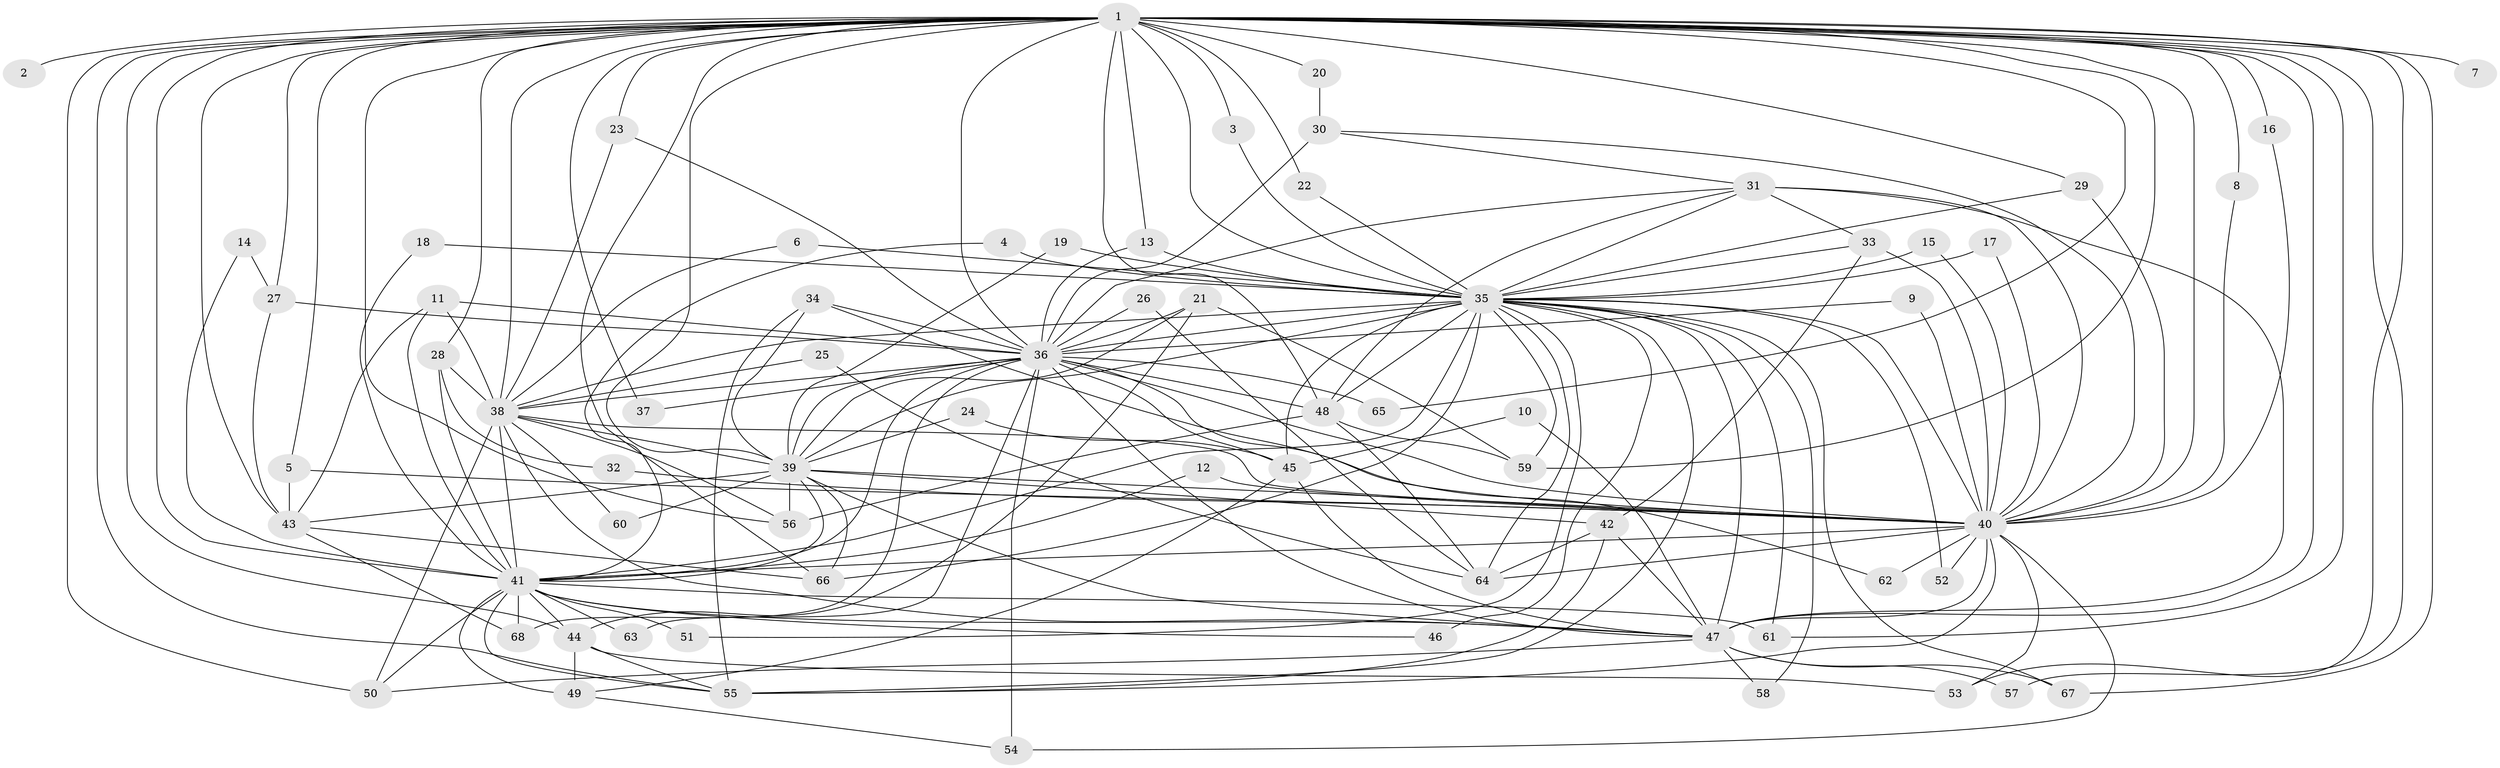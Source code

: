 // original degree distribution, {20: 0.014925373134328358, 28: 0.007462686567164179, 18: 0.014925373134328358, 26: 0.007462686567164179, 13: 0.007462686567164179, 33: 0.007462686567164179, 35: 0.014925373134328358, 2: 0.582089552238806, 5: 0.05970149253731343, 7: 0.029850746268656716, 3: 0.14925373134328357, 4: 0.1044776119402985}
// Generated by graph-tools (version 1.1) at 2025/25/03/09/25 03:25:48]
// undirected, 68 vertices, 185 edges
graph export_dot {
graph [start="1"]
  node [color=gray90,style=filled];
  1;
  2;
  3;
  4;
  5;
  6;
  7;
  8;
  9;
  10;
  11;
  12;
  13;
  14;
  15;
  16;
  17;
  18;
  19;
  20;
  21;
  22;
  23;
  24;
  25;
  26;
  27;
  28;
  29;
  30;
  31;
  32;
  33;
  34;
  35;
  36;
  37;
  38;
  39;
  40;
  41;
  42;
  43;
  44;
  45;
  46;
  47;
  48;
  49;
  50;
  51;
  52;
  53;
  54;
  55;
  56;
  57;
  58;
  59;
  60;
  61;
  62;
  63;
  64;
  65;
  66;
  67;
  68;
  1 -- 2 [weight=1.0];
  1 -- 3 [weight=1.0];
  1 -- 5 [weight=1.0];
  1 -- 7 [weight=2.0];
  1 -- 8 [weight=1.0];
  1 -- 13 [weight=1.0];
  1 -- 16 [weight=1.0];
  1 -- 20 [weight=1.0];
  1 -- 22 [weight=1.0];
  1 -- 23 [weight=2.0];
  1 -- 27 [weight=1.0];
  1 -- 28 [weight=2.0];
  1 -- 29 [weight=2.0];
  1 -- 35 [weight=4.0];
  1 -- 36 [weight=3.0];
  1 -- 37 [weight=1.0];
  1 -- 38 [weight=3.0];
  1 -- 39 [weight=3.0];
  1 -- 40 [weight=4.0];
  1 -- 41 [weight=3.0];
  1 -- 43 [weight=1.0];
  1 -- 44 [weight=1.0];
  1 -- 47 [weight=3.0];
  1 -- 48 [weight=1.0];
  1 -- 50 [weight=1.0];
  1 -- 53 [weight=1.0];
  1 -- 55 [weight=1.0];
  1 -- 56 [weight=1.0];
  1 -- 57 [weight=1.0];
  1 -- 59 [weight=1.0];
  1 -- 61 [weight=1.0];
  1 -- 65 [weight=1.0];
  1 -- 66 [weight=1.0];
  1 -- 67 [weight=1.0];
  3 -- 35 [weight=1.0];
  4 -- 35 [weight=1.0];
  4 -- 41 [weight=1.0];
  5 -- 40 [weight=1.0];
  5 -- 43 [weight=1.0];
  6 -- 35 [weight=1.0];
  6 -- 38 [weight=1.0];
  8 -- 40 [weight=1.0];
  9 -- 36 [weight=1.0];
  9 -- 40 [weight=1.0];
  10 -- 45 [weight=1.0];
  10 -- 47 [weight=1.0];
  11 -- 36 [weight=1.0];
  11 -- 38 [weight=1.0];
  11 -- 41 [weight=1.0];
  11 -- 43 [weight=1.0];
  12 -- 40 [weight=1.0];
  12 -- 41 [weight=1.0];
  13 -- 35 [weight=1.0];
  13 -- 36 [weight=1.0];
  14 -- 27 [weight=1.0];
  14 -- 41 [weight=1.0];
  15 -- 35 [weight=1.0];
  15 -- 40 [weight=1.0];
  16 -- 40 [weight=1.0];
  17 -- 35 [weight=1.0];
  17 -- 40 [weight=1.0];
  18 -- 35 [weight=1.0];
  18 -- 41 [weight=1.0];
  19 -- 35 [weight=1.0];
  19 -- 39 [weight=1.0];
  20 -- 30 [weight=1.0];
  21 -- 36 [weight=1.0];
  21 -- 39 [weight=1.0];
  21 -- 44 [weight=1.0];
  21 -- 59 [weight=1.0];
  22 -- 35 [weight=1.0];
  23 -- 36 [weight=1.0];
  23 -- 38 [weight=1.0];
  24 -- 39 [weight=1.0];
  24 -- 45 [weight=1.0];
  25 -- 38 [weight=1.0];
  25 -- 64 [weight=1.0];
  26 -- 36 [weight=1.0];
  26 -- 64 [weight=1.0];
  27 -- 36 [weight=2.0];
  27 -- 43 [weight=1.0];
  28 -- 32 [weight=1.0];
  28 -- 38 [weight=1.0];
  28 -- 41 [weight=1.0];
  29 -- 35 [weight=1.0];
  29 -- 40 [weight=1.0];
  30 -- 31 [weight=1.0];
  30 -- 36 [weight=2.0];
  30 -- 40 [weight=1.0];
  31 -- 33 [weight=1.0];
  31 -- 35 [weight=1.0];
  31 -- 36 [weight=1.0];
  31 -- 40 [weight=2.0];
  31 -- 47 [weight=1.0];
  31 -- 48 [weight=1.0];
  32 -- 40 [weight=1.0];
  33 -- 35 [weight=1.0];
  33 -- 40 [weight=2.0];
  33 -- 42 [weight=1.0];
  34 -- 36 [weight=1.0];
  34 -- 39 [weight=1.0];
  34 -- 40 [weight=1.0];
  34 -- 55 [weight=1.0];
  35 -- 36 [weight=2.0];
  35 -- 38 [weight=1.0];
  35 -- 39 [weight=1.0];
  35 -- 40 [weight=1.0];
  35 -- 41 [weight=1.0];
  35 -- 45 [weight=1.0];
  35 -- 46 [weight=1.0];
  35 -- 47 [weight=2.0];
  35 -- 48 [weight=1.0];
  35 -- 51 [weight=1.0];
  35 -- 52 [weight=1.0];
  35 -- 55 [weight=1.0];
  35 -- 58 [weight=1.0];
  35 -- 59 [weight=2.0];
  35 -- 61 [weight=1.0];
  35 -- 64 [weight=1.0];
  35 -- 66 [weight=1.0];
  35 -- 67 [weight=1.0];
  36 -- 37 [weight=1.0];
  36 -- 38 [weight=1.0];
  36 -- 39 [weight=1.0];
  36 -- 40 [weight=2.0];
  36 -- 41 [weight=1.0];
  36 -- 45 [weight=1.0];
  36 -- 47 [weight=1.0];
  36 -- 48 [weight=1.0];
  36 -- 54 [weight=2.0];
  36 -- 62 [weight=1.0];
  36 -- 63 [weight=1.0];
  36 -- 65 [weight=1.0];
  36 -- 68 [weight=1.0];
  38 -- 39 [weight=2.0];
  38 -- 40 [weight=1.0];
  38 -- 41 [weight=2.0];
  38 -- 47 [weight=1.0];
  38 -- 50 [weight=1.0];
  38 -- 56 [weight=1.0];
  38 -- 60 [weight=1.0];
  39 -- 40 [weight=1.0];
  39 -- 41 [weight=1.0];
  39 -- 42 [weight=1.0];
  39 -- 43 [weight=1.0];
  39 -- 47 [weight=2.0];
  39 -- 56 [weight=1.0];
  39 -- 60 [weight=1.0];
  39 -- 66 [weight=1.0];
  40 -- 41 [weight=2.0];
  40 -- 47 [weight=2.0];
  40 -- 52 [weight=1.0];
  40 -- 53 [weight=1.0];
  40 -- 54 [weight=1.0];
  40 -- 55 [weight=1.0];
  40 -- 62 [weight=1.0];
  40 -- 64 [weight=1.0];
  41 -- 44 [weight=2.0];
  41 -- 46 [weight=1.0];
  41 -- 47 [weight=1.0];
  41 -- 49 [weight=1.0];
  41 -- 50 [weight=1.0];
  41 -- 51 [weight=1.0];
  41 -- 55 [weight=1.0];
  41 -- 61 [weight=2.0];
  41 -- 63 [weight=1.0];
  41 -- 68 [weight=1.0];
  42 -- 47 [weight=1.0];
  42 -- 55 [weight=1.0];
  42 -- 64 [weight=1.0];
  43 -- 66 [weight=1.0];
  43 -- 68 [weight=1.0];
  44 -- 49 [weight=2.0];
  44 -- 53 [weight=1.0];
  44 -- 55 [weight=1.0];
  45 -- 47 [weight=1.0];
  45 -- 49 [weight=1.0];
  47 -- 50 [weight=1.0];
  47 -- 57 [weight=1.0];
  47 -- 58 [weight=1.0];
  47 -- 67 [weight=1.0];
  48 -- 56 [weight=1.0];
  48 -- 59 [weight=1.0];
  48 -- 64 [weight=1.0];
  49 -- 54 [weight=1.0];
}
